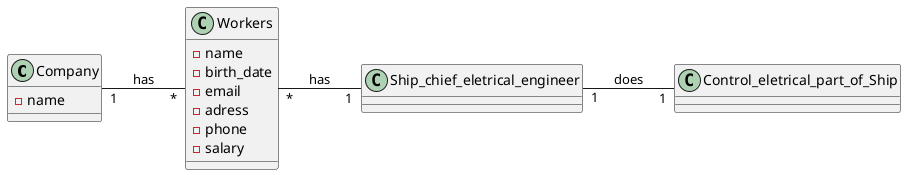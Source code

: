 @startuml
left to right direction

class Company{
    -name
}

class Workers {
    -name
    -birth_date
    -email
    -adress
    -phone
    -salary
}

class Ship_chief_eletrical_engineer {
}

class Control_eletrical_part_of_Ship{
}



Company "1" --  "*" Workers : has
Workers "*" --  "1" Ship_chief_eletrical_engineer : has
Ship_chief_eletrical_engineer "1" --  "1" Control_eletrical_part_of_Ship : does

@enduml